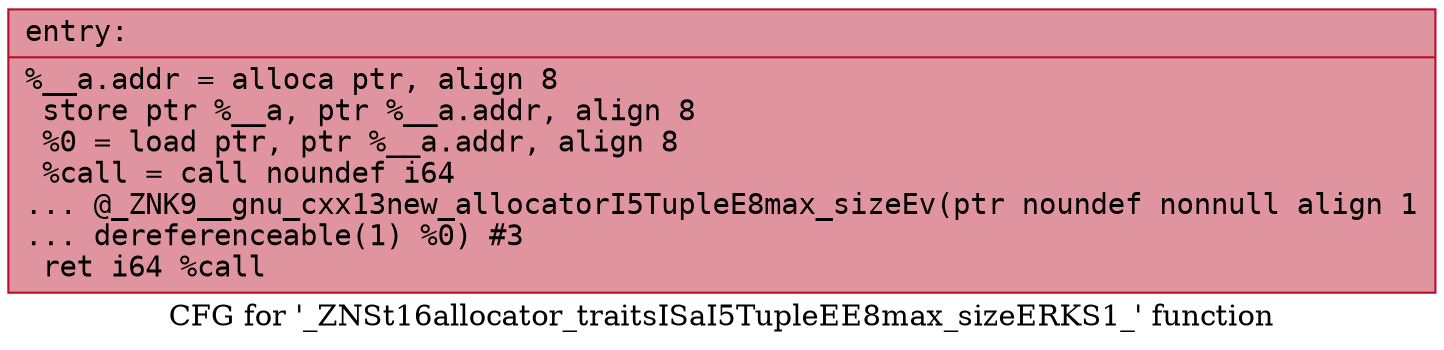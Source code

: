 digraph "CFG for '_ZNSt16allocator_traitsISaI5TupleEE8max_sizeERKS1_' function" {
	label="CFG for '_ZNSt16allocator_traitsISaI5TupleEE8max_sizeERKS1_' function";

	Node0x55c60639d770 [shape=record,color="#b70d28ff", style=filled, fillcolor="#b70d2870" fontname="Courier",label="{entry:\l|  %__a.addr = alloca ptr, align 8\l  store ptr %__a, ptr %__a.addr, align 8\l  %0 = load ptr, ptr %__a.addr, align 8\l  %call = call noundef i64\l... @_ZNK9__gnu_cxx13new_allocatorI5TupleE8max_sizeEv(ptr noundef nonnull align 1\l... dereferenceable(1) %0) #3\l  ret i64 %call\l}"];
}
